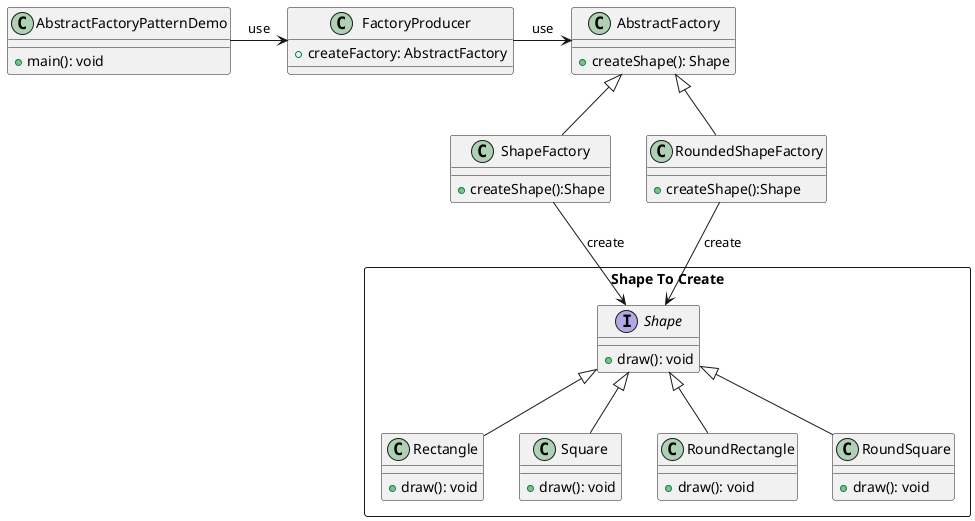 @startuml

class AbstractFactoryPatternDemo{
+ main(): void
}
class FactoryProducer{
+ createFactory: AbstractFactory
}


package "Shape To Create" <<Rectangle>>{
interface Shape {
+ draw(): void
}
class Rectangle {
+ draw(): void
}
class Square {
+ draw(): void
}
class RoundRectangle {
+ draw(): void
}
class RoundSquare {
+ draw(): void
}

Shape <|-- Rectangle
Shape <|-- Square
Shape <|-- RoundRectangle
Shape <|-- RoundSquare
}

class AbstractFactory {
+ createShape(): Shape
}
class ShapeFactory{
+ createShape():Shape
}
class RoundedShapeFactory{
+ createShape():Shape
}
AbstractFactory <|-- ShapeFactory
AbstractFactory <|-- RoundedShapeFactory

ShapeFactory -down-> Shape:create
RoundedShapeFactory -down-> Shape:create

AbstractFactoryPatternDemo -right-> FactoryProducer:use
FactoryProducer -right-> AbstractFactory:use
@enduml